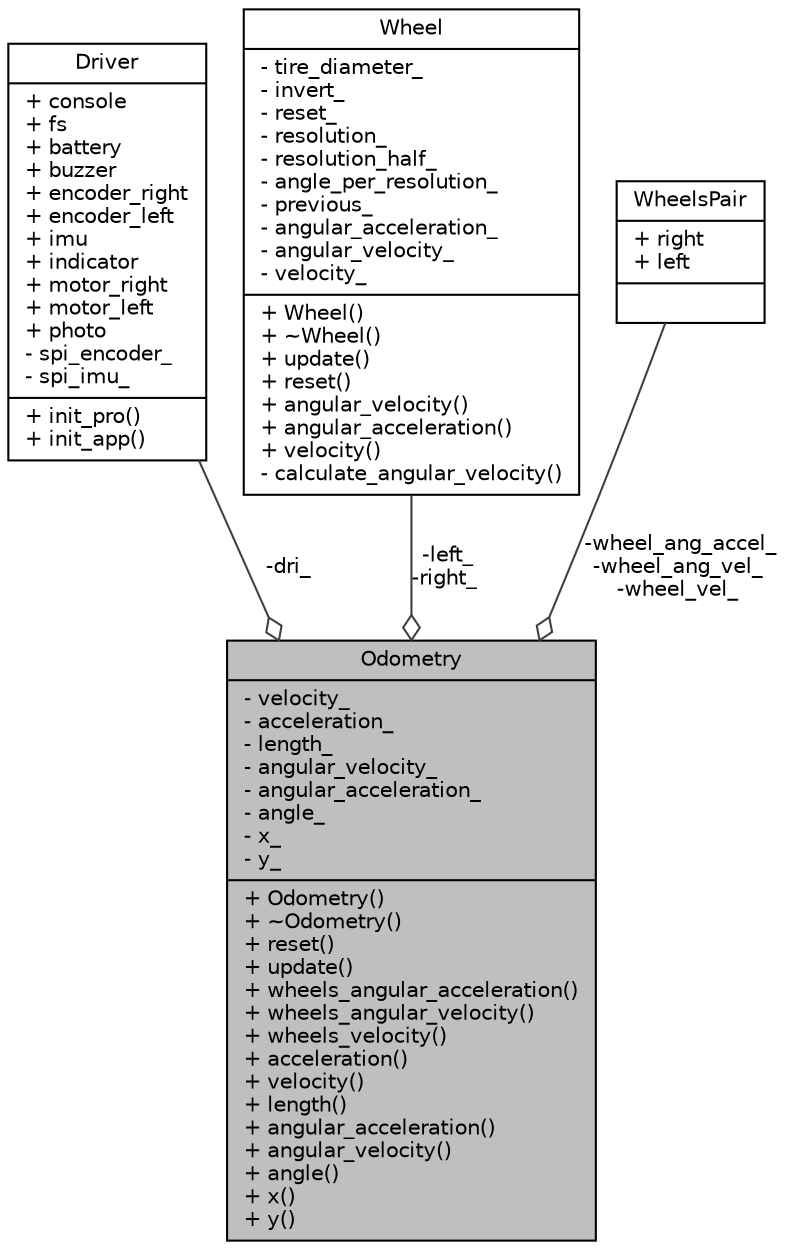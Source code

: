 digraph "Odometry"
{
 // LATEX_PDF_SIZE
  edge [fontname="Helvetica",fontsize="10",labelfontname="Helvetica",labelfontsize="10"];
  node [fontname="Helvetica",fontsize="10",shape=record];
  Node1 [label="{Odometry\n|- velocity_\l- acceleration_\l- length_\l- angular_velocity_\l- angular_acceleration_\l- angle_\l- x_\l- y_\l|+ Odometry()\l+ ~Odometry()\l+ reset()\l+ update()\l+ wheels_angular_acceleration()\l+ wheels_angular_velocity()\l+ wheels_velocity()\l+ acceleration()\l+ velocity()\l+ length()\l+ angular_acceleration()\l+ angular_velocity()\l+ angle()\l+ x()\l+ y()\l}",height=0.2,width=0.4,color="black", fillcolor="grey75", style="filled", fontcolor="black",tooltip=" "];
  Node2 -> Node1 [color="grey25",fontsize="10",style="solid",label=" -dri_" ,arrowhead="odiamond",fontname="Helvetica"];
  Node2 [label="{Driver\n|+ console\l+ fs\l+ battery\l+ buzzer\l+ encoder_right\l+ encoder_left\l+ imu\l+ indicator\l+ motor_right\l+ motor_left\l+ photo\l- spi_encoder_\l- spi_imu_\l|+ init_pro()\l+ init_app()\l}",height=0.2,width=0.4,color="black", fillcolor="white", style="filled",URL="$structDriver.html",tooltip=" "];
  Node3 -> Node1 [color="grey25",fontsize="10",style="solid",label=" -left_\n-right_" ,arrowhead="odiamond",fontname="Helvetica"];
  Node3 [label="{Wheel\n|- tire_diameter_\l- invert_\l- reset_\l- resolution_\l- resolution_half_\l- angle_per_resolution_\l- previous_\l- angular_acceleration_\l- angular_velocity_\l- velocity_\l|+ Wheel()\l+ ~Wheel()\l+ update()\l+ reset()\l+ angular_velocity()\l+ angular_acceleration()\l+ velocity()\l- calculate_angular_velocity()\l}",height=0.2,width=0.4,color="black", fillcolor="white", style="filled",URL="$classWheel.html",tooltip="車輪から得られる車体情報を管理する"];
  Node4 -> Node1 [color="grey25",fontsize="10",style="solid",label=" -wheel_ang_accel_\n-wheel_ang_vel_\n-wheel_vel_" ,arrowhead="odiamond",fontname="Helvetica"];
  Node4 [label="{WheelsPair\n|+ right\l+ left\l|}",height=0.2,width=0.4,color="black", fillcolor="white", style="filled",URL="$structWheelsPair.html",tooltip="マウスの自己位置を推定する。 速度はエンコーダーから算出。 加速度はIMUから取得。 角速度はIMUから取得。 角加速度はIMUから算出。"];
}
